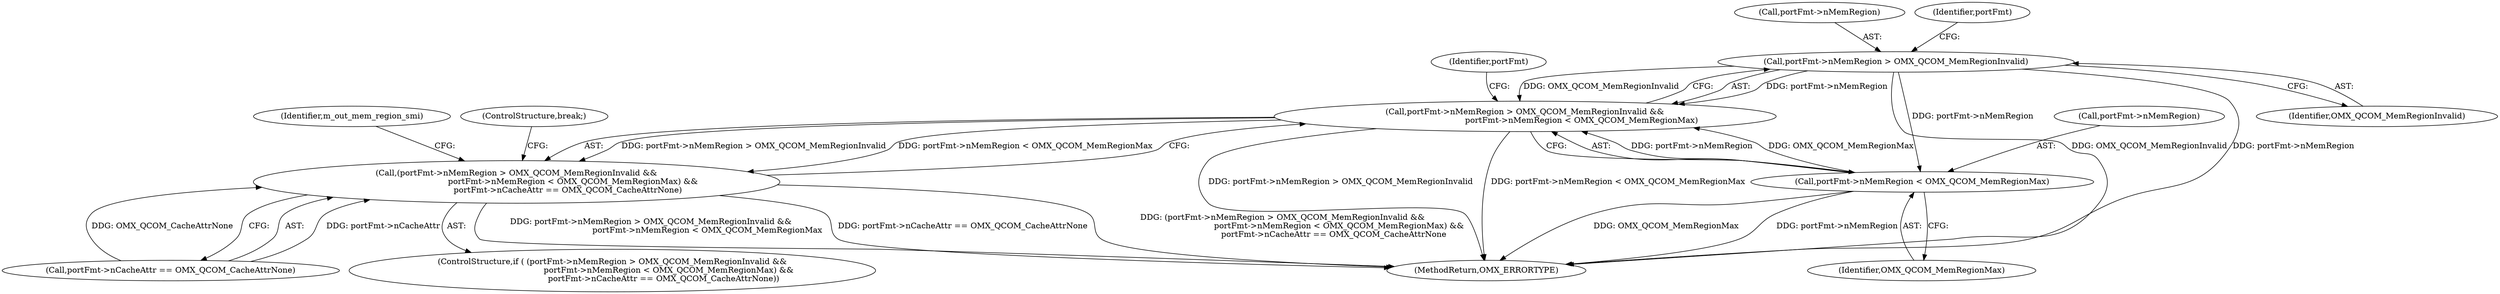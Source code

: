 digraph "0_Android_46e305be6e670a5a0041b0b4861122a0f1aabefa_2@pointer" {
"1001596" [label="(Call,portFmt->nMemRegion > OMX_QCOM_MemRegionInvalid)"];
"1001595" [label="(Call,portFmt->nMemRegion > OMX_QCOM_MemRegionInvalid &&\n                                            portFmt->nMemRegion < OMX_QCOM_MemRegionMax)"];
"1001594" [label="(Call,(portFmt->nMemRegion > OMX_QCOM_MemRegionInvalid &&\n                                            portFmt->nMemRegion < OMX_QCOM_MemRegionMax) &&\n                                        portFmt->nCacheAttr == OMX_QCOM_CacheAttrNone)"];
"1001601" [label="(Call,portFmt->nMemRegion < OMX_QCOM_MemRegionMax)"];
"1001594" [label="(Call,(portFmt->nMemRegion > OMX_QCOM_MemRegionInvalid &&\n                                            portFmt->nMemRegion < OMX_QCOM_MemRegionMax) &&\n                                        portFmt->nCacheAttr == OMX_QCOM_CacheAttrNone)"];
"1001613" [label="(Identifier,m_out_mem_region_smi)"];
"1001602" [label="(Call,portFmt->nMemRegion)"];
"1001608" [label="(Identifier,portFmt)"];
"1001600" [label="(Identifier,OMX_QCOM_MemRegionInvalid)"];
"1001601" [label="(Call,portFmt->nMemRegion < OMX_QCOM_MemRegionMax)"];
"1001606" [label="(Call,portFmt->nCacheAttr == OMX_QCOM_CacheAttrNone)"];
"1003102" [label="(MethodReturn,OMX_ERRORTYPE)"];
"1001596" [label="(Call,portFmt->nMemRegion > OMX_QCOM_MemRegionInvalid)"];
"1001605" [label="(Identifier,OMX_QCOM_MemRegionMax)"];
"1001597" [label="(Call,portFmt->nMemRegion)"];
"1001603" [label="(Identifier,portFmt)"];
"1001593" [label="(ControlStructure,if ( (portFmt->nMemRegion > OMX_QCOM_MemRegionInvalid &&\n                                            portFmt->nMemRegion < OMX_QCOM_MemRegionMax) &&\n                                        portFmt->nCacheAttr == OMX_QCOM_CacheAttrNone))"];
"1001625" [label="(ControlStructure,break;)"];
"1001595" [label="(Call,portFmt->nMemRegion > OMX_QCOM_MemRegionInvalid &&\n                                            portFmt->nMemRegion < OMX_QCOM_MemRegionMax)"];
"1001596" -> "1001595"  [label="AST: "];
"1001596" -> "1001600"  [label="CFG: "];
"1001597" -> "1001596"  [label="AST: "];
"1001600" -> "1001596"  [label="AST: "];
"1001603" -> "1001596"  [label="CFG: "];
"1001595" -> "1001596"  [label="CFG: "];
"1001596" -> "1003102"  [label="DDG: OMX_QCOM_MemRegionInvalid"];
"1001596" -> "1003102"  [label="DDG: portFmt->nMemRegion"];
"1001596" -> "1001595"  [label="DDG: portFmt->nMemRegion"];
"1001596" -> "1001595"  [label="DDG: OMX_QCOM_MemRegionInvalid"];
"1001596" -> "1001601"  [label="DDG: portFmt->nMemRegion"];
"1001595" -> "1001594"  [label="AST: "];
"1001595" -> "1001601"  [label="CFG: "];
"1001601" -> "1001595"  [label="AST: "];
"1001608" -> "1001595"  [label="CFG: "];
"1001594" -> "1001595"  [label="CFG: "];
"1001595" -> "1003102"  [label="DDG: portFmt->nMemRegion > OMX_QCOM_MemRegionInvalid"];
"1001595" -> "1003102"  [label="DDG: portFmt->nMemRegion < OMX_QCOM_MemRegionMax"];
"1001595" -> "1001594"  [label="DDG: portFmt->nMemRegion > OMX_QCOM_MemRegionInvalid"];
"1001595" -> "1001594"  [label="DDG: portFmt->nMemRegion < OMX_QCOM_MemRegionMax"];
"1001601" -> "1001595"  [label="DDG: portFmt->nMemRegion"];
"1001601" -> "1001595"  [label="DDG: OMX_QCOM_MemRegionMax"];
"1001594" -> "1001593"  [label="AST: "];
"1001594" -> "1001606"  [label="CFG: "];
"1001606" -> "1001594"  [label="AST: "];
"1001613" -> "1001594"  [label="CFG: "];
"1001625" -> "1001594"  [label="CFG: "];
"1001594" -> "1003102"  [label="DDG: portFmt->nCacheAttr == OMX_QCOM_CacheAttrNone"];
"1001594" -> "1003102"  [label="DDG: (portFmt->nMemRegion > OMX_QCOM_MemRegionInvalid &&\n                                            portFmt->nMemRegion < OMX_QCOM_MemRegionMax) &&\n                                        portFmt->nCacheAttr == OMX_QCOM_CacheAttrNone"];
"1001594" -> "1003102"  [label="DDG: portFmt->nMemRegion > OMX_QCOM_MemRegionInvalid &&\n                                            portFmt->nMemRegion < OMX_QCOM_MemRegionMax"];
"1001606" -> "1001594"  [label="DDG: portFmt->nCacheAttr"];
"1001606" -> "1001594"  [label="DDG: OMX_QCOM_CacheAttrNone"];
"1001601" -> "1001605"  [label="CFG: "];
"1001602" -> "1001601"  [label="AST: "];
"1001605" -> "1001601"  [label="AST: "];
"1001601" -> "1003102"  [label="DDG: OMX_QCOM_MemRegionMax"];
"1001601" -> "1003102"  [label="DDG: portFmt->nMemRegion"];
}
